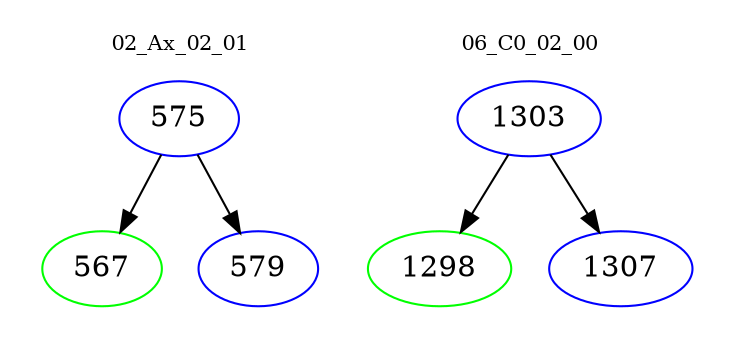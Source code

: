 digraph{
subgraph cluster_0 {
color = white
label = "02_Ax_02_01";
fontsize=10;
T0_575 [label="575", color="blue"]
T0_575 -> T0_567 [color="black"]
T0_567 [label="567", color="green"]
T0_575 -> T0_579 [color="black"]
T0_579 [label="579", color="blue"]
}
subgraph cluster_1 {
color = white
label = "06_C0_02_00";
fontsize=10;
T1_1303 [label="1303", color="blue"]
T1_1303 -> T1_1298 [color="black"]
T1_1298 [label="1298", color="green"]
T1_1303 -> T1_1307 [color="black"]
T1_1307 [label="1307", color="blue"]
}
}
